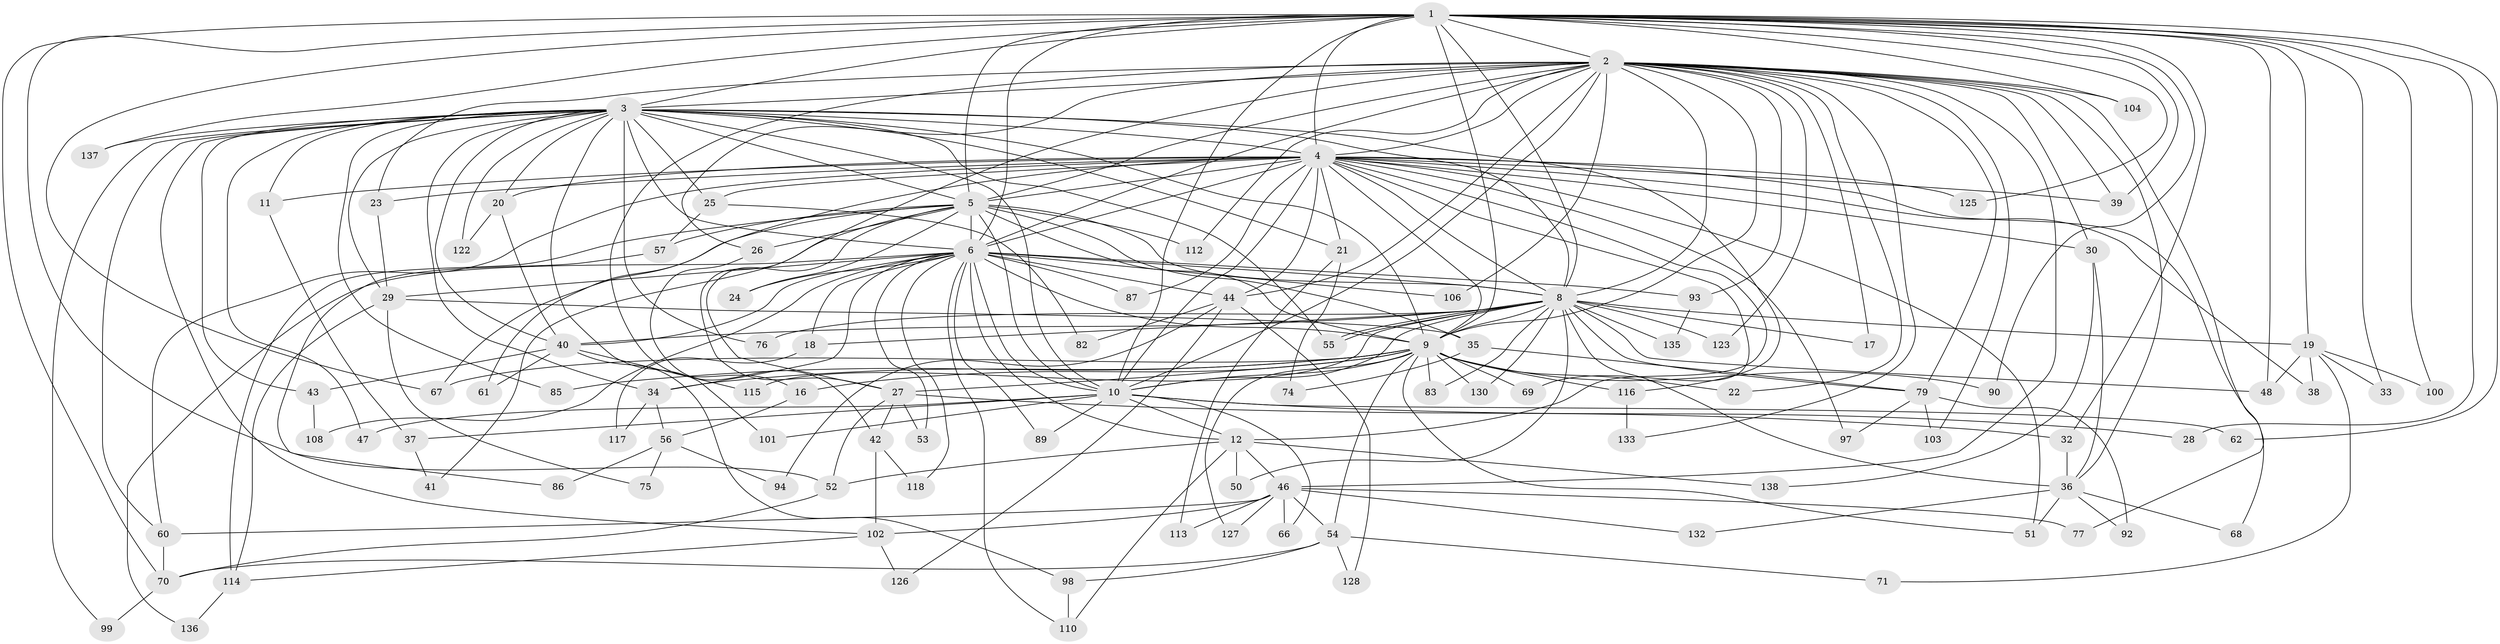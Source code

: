 // original degree distribution, {26: 0.007142857142857143, 30: 0.014285714285714285, 25: 0.007142857142857143, 14: 0.014285714285714285, 27: 0.007142857142857143, 24: 0.007142857142857143, 23: 0.007142857142857143, 18: 0.007142857142857143, 3: 0.19285714285714287, 5: 0.05, 4: 0.07142857142857142, 2: 0.5428571428571428, 8: 0.014285714285714285, 7: 0.02142857142857143, 6: 0.02857142857142857, 10: 0.007142857142857143}
// Generated by graph-tools (version 1.1) at 2025/11/02/27/25 16:11:01]
// undirected, 105 vertices, 250 edges
graph export_dot {
graph [start="1"]
  node [color=gray90,style=filled];
  1 [super="+81"];
  2 [super="+13"];
  3 [super="+59"];
  4 [super="+31"];
  5 [super="+7"];
  6 [super="+49"];
  8 [super="+15"];
  9 [super="+91"];
  10 [super="+121"];
  11;
  12 [super="+14"];
  16;
  17;
  18;
  19 [super="+120"];
  20 [super="+84"];
  21;
  22;
  23 [super="+45"];
  24;
  25 [super="+88"];
  26 [super="+65"];
  27;
  28;
  29 [super="+80"];
  30;
  32 [super="+105"];
  33;
  34 [super="+140"];
  35 [super="+109"];
  36 [super="+58"];
  37;
  38;
  39 [super="+124"];
  40 [super="+64"];
  41;
  42 [super="+107"];
  43 [super="+73"];
  44 [super="+111"];
  46 [super="+95"];
  47;
  48 [super="+63"];
  50;
  51 [super="+119"];
  52 [super="+131"];
  53;
  54 [super="+78"];
  55;
  56;
  57;
  60;
  61 [super="+72"];
  62;
  66;
  67;
  68;
  69;
  70 [super="+134"];
  71;
  74;
  75;
  76;
  77;
  79;
  82;
  83;
  85;
  86;
  87 [super="+96"];
  89;
  90;
  92;
  93;
  94;
  97;
  98;
  99;
  100;
  101;
  102 [super="+139"];
  103;
  104;
  106;
  108;
  110 [super="+129"];
  112;
  113;
  114;
  115;
  116;
  117;
  118;
  122;
  123;
  125;
  126;
  127;
  128;
  130;
  132;
  133;
  135;
  136;
  137;
  138;
  1 -- 2;
  1 -- 3;
  1 -- 4;
  1 -- 5 [weight=2];
  1 -- 6 [weight=2];
  1 -- 8 [weight=2];
  1 -- 9;
  1 -- 10;
  1 -- 19 [weight=2];
  1 -- 28;
  1 -- 32;
  1 -- 33;
  1 -- 52;
  1 -- 62;
  1 -- 70;
  1 -- 100;
  1 -- 104;
  1 -- 125;
  1 -- 137;
  1 -- 90;
  1 -- 67;
  1 -- 39;
  1 -- 48;
  2 -- 3;
  2 -- 4 [weight=2];
  2 -- 5 [weight=2];
  2 -- 6;
  2 -- 8;
  2 -- 9;
  2 -- 10;
  2 -- 16;
  2 -- 17;
  2 -- 22;
  2 -- 26;
  2 -- 27;
  2 -- 30;
  2 -- 39;
  2 -- 44;
  2 -- 46;
  2 -- 77;
  2 -- 79;
  2 -- 93;
  2 -- 103;
  2 -- 104;
  2 -- 106;
  2 -- 112;
  2 -- 123;
  2 -- 133;
  2 -- 23 [weight=2];
  2 -- 36;
  3 -- 4 [weight=2];
  3 -- 5 [weight=2];
  3 -- 6;
  3 -- 8;
  3 -- 9;
  3 -- 10;
  3 -- 11;
  3 -- 20;
  3 -- 21;
  3 -- 25 [weight=2];
  3 -- 29;
  3 -- 34;
  3 -- 40;
  3 -- 43 [weight=2];
  3 -- 47;
  3 -- 60;
  3 -- 76;
  3 -- 85;
  3 -- 101;
  3 -- 102;
  3 -- 116;
  3 -- 122;
  3 -- 137;
  3 -- 99;
  3 -- 55;
  4 -- 5 [weight=2];
  4 -- 6;
  4 -- 8;
  4 -- 9;
  4 -- 10 [weight=2];
  4 -- 11;
  4 -- 12;
  4 -- 20;
  4 -- 21;
  4 -- 23;
  4 -- 25;
  4 -- 30;
  4 -- 38;
  4 -- 69;
  4 -- 125;
  4 -- 97;
  4 -- 68;
  4 -- 39;
  4 -- 87;
  4 -- 60;
  4 -- 61 [weight=2];
  4 -- 44;
  4 -- 51;
  5 -- 6 [weight=2];
  5 -- 8 [weight=2];
  5 -- 9 [weight=2];
  5 -- 10 [weight=2];
  5 -- 24;
  5 -- 27;
  5 -- 35;
  5 -- 57;
  5 -- 112;
  5 -- 67;
  5 -- 41;
  5 -- 114;
  5 -- 26 [weight=2];
  6 -- 8;
  6 -- 9;
  6 -- 10;
  6 -- 18;
  6 -- 24;
  6 -- 29;
  6 -- 34;
  6 -- 40;
  6 -- 44;
  6 -- 53;
  6 -- 87 [weight=2];
  6 -- 89;
  6 -- 93;
  6 -- 106;
  6 -- 108;
  6 -- 110;
  6 -- 118;
  6 -- 136;
  6 -- 12;
  8 -- 9;
  8 -- 10;
  8 -- 17;
  8 -- 18;
  8 -- 36;
  8 -- 50;
  8 -- 55;
  8 -- 55;
  8 -- 76;
  8 -- 79;
  8 -- 83;
  8 -- 115;
  8 -- 123;
  8 -- 130;
  8 -- 135;
  8 -- 48;
  8 -- 19;
  8 -- 40;
  9 -- 10;
  9 -- 16;
  9 -- 22;
  9 -- 51;
  9 -- 54;
  9 -- 67;
  9 -- 69;
  9 -- 83;
  9 -- 85;
  9 -- 90;
  9 -- 116;
  9 -- 127;
  9 -- 130;
  9 -- 27;
  9 -- 34;
  10 -- 12;
  10 -- 28;
  10 -- 37;
  10 -- 47;
  10 -- 62;
  10 -- 66;
  10 -- 89;
  10 -- 101;
  11 -- 37;
  12 -- 50;
  12 -- 110;
  12 -- 138;
  12 -- 46;
  12 -- 52;
  16 -- 56;
  18 -- 117;
  19 -- 33;
  19 -- 38;
  19 -- 48;
  19 -- 71;
  19 -- 100;
  20 -- 40;
  20 -- 122;
  21 -- 74;
  21 -- 113;
  23 -- 29;
  25 -- 57;
  25 -- 82;
  26 -- 42;
  27 -- 32;
  27 -- 42;
  27 -- 52;
  27 -- 53;
  29 -- 35;
  29 -- 75;
  29 -- 114;
  30 -- 36;
  30 -- 138;
  32 -- 36;
  34 -- 56;
  34 -- 117;
  35 -- 74;
  35 -- 79;
  36 -- 51;
  36 -- 92;
  36 -- 132;
  36 -- 68;
  37 -- 41;
  40 -- 43;
  40 -- 61;
  40 -- 115;
  40 -- 98;
  42 -- 118;
  42 -- 102;
  43 -- 108;
  44 -- 82;
  44 -- 94;
  44 -- 128;
  44 -- 126;
  46 -- 54;
  46 -- 66;
  46 -- 77;
  46 -- 102;
  46 -- 113;
  46 -- 127;
  46 -- 132;
  46 -- 60;
  52 -- 70;
  54 -- 71;
  54 -- 98;
  54 -- 128;
  54 -- 70;
  56 -- 75;
  56 -- 86;
  56 -- 94;
  57 -- 86;
  60 -- 70;
  70 -- 99;
  79 -- 92;
  79 -- 97;
  79 -- 103;
  93 -- 135;
  98 -- 110;
  102 -- 126;
  102 -- 114;
  114 -- 136;
  116 -- 133;
}
